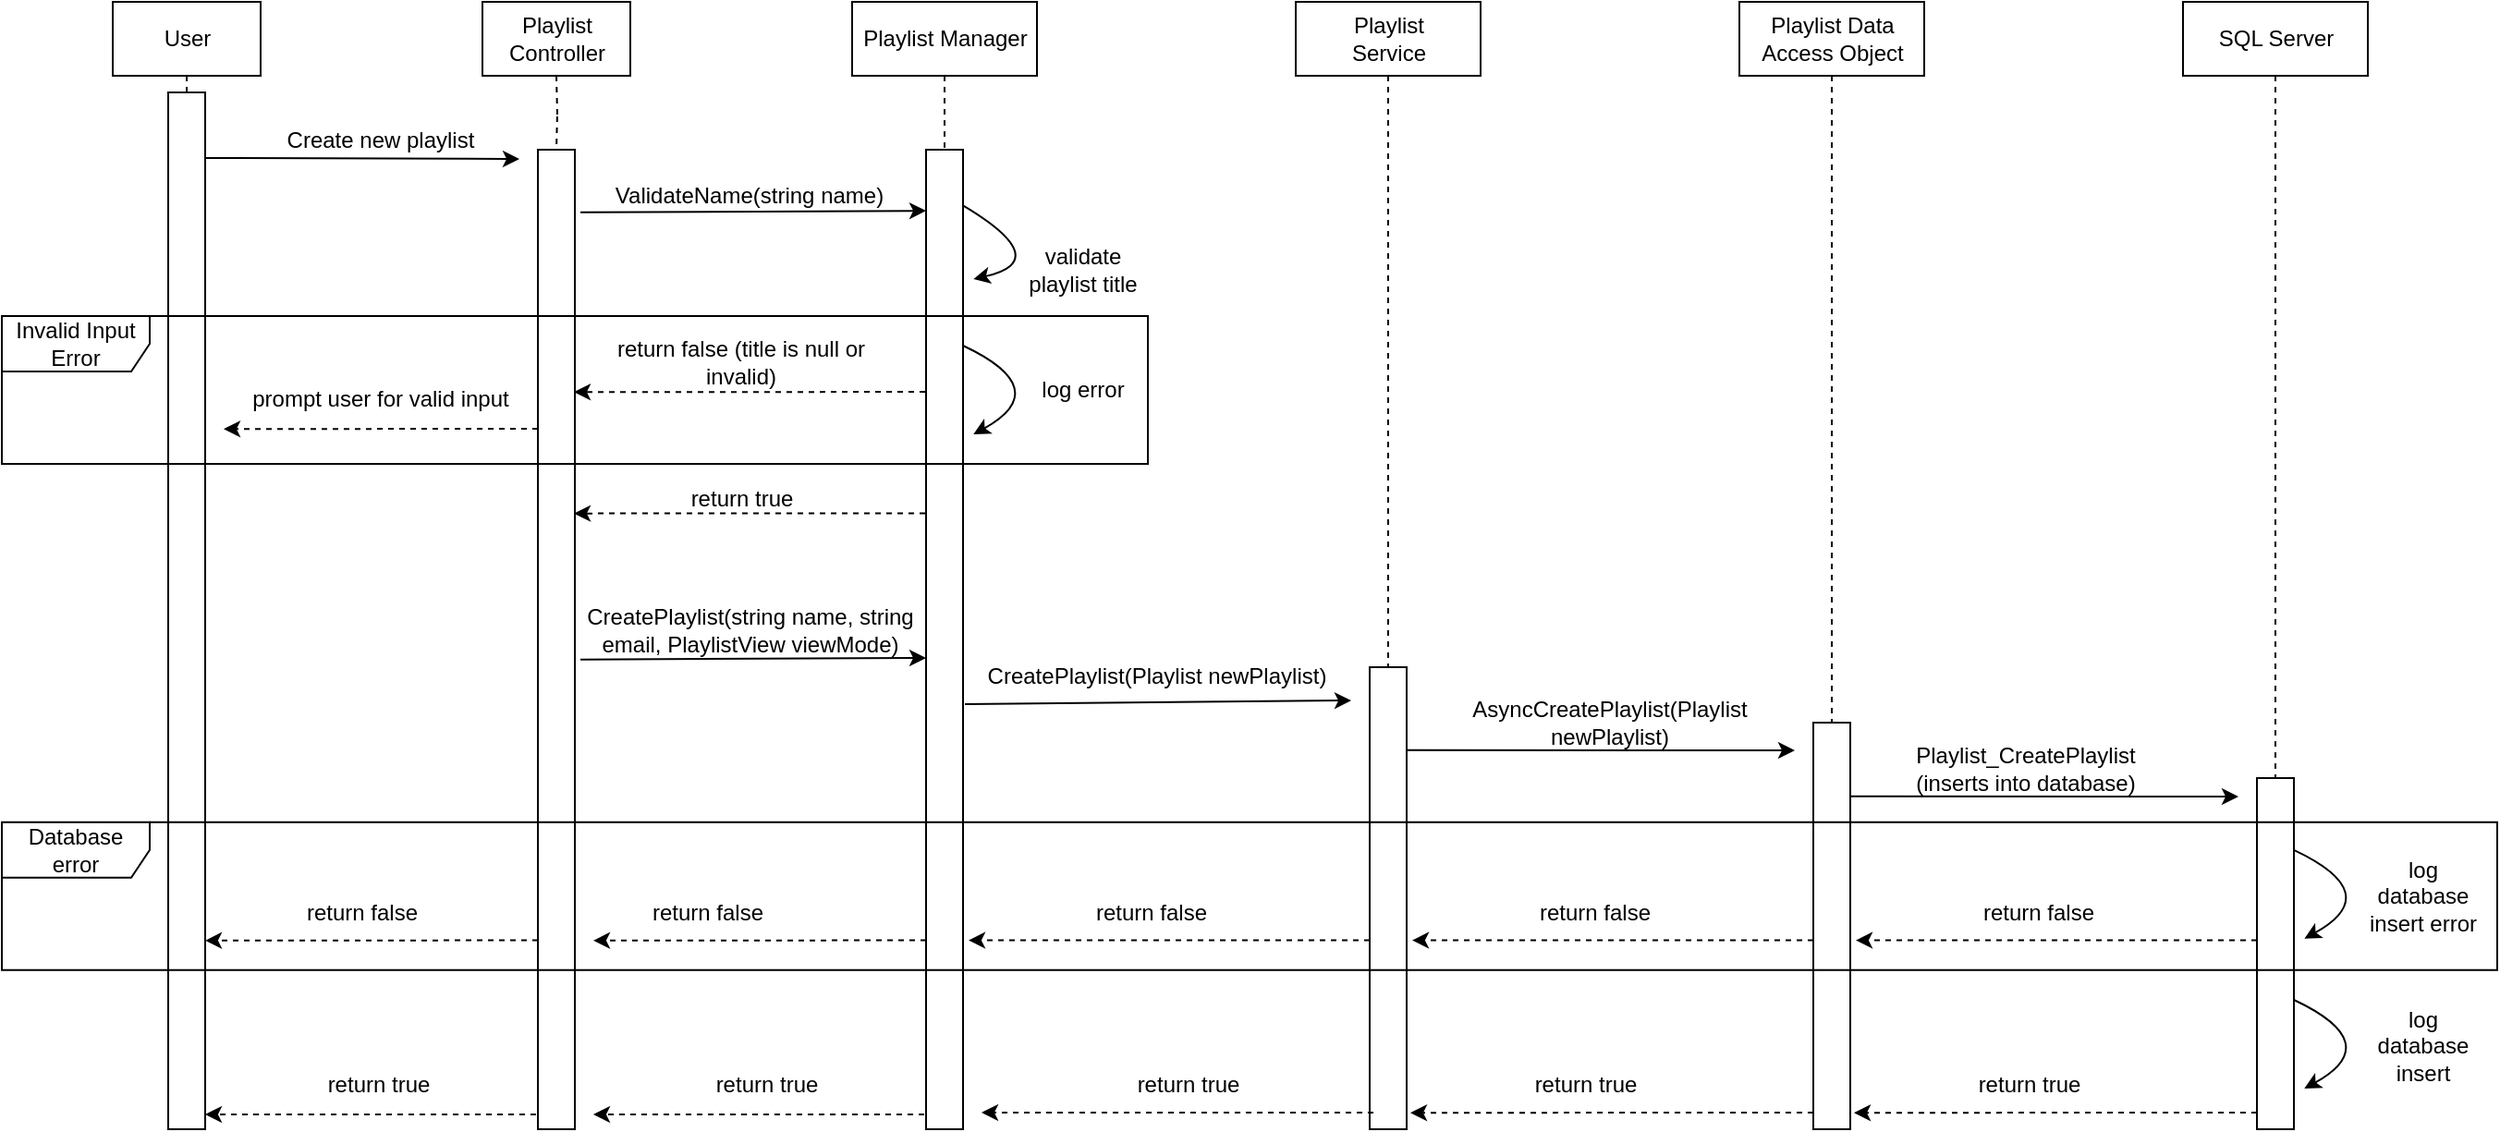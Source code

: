 <mxfile version="15.9.1" type="device"><diagram id="4X9oNEag19hwmWd98fdz" name="Page-1"><mxGraphModel dx="1051" dy="608" grid="1" gridSize="10" guides="1" tooltips="1" connect="1" arrows="1" fold="1" page="1" pageScale="1" pageWidth="850" pageHeight="1100" math="0" shadow="0"><root><mxCell id="0"/><mxCell id="1" parent="0"/><mxCell id="0t8EL8WvMx8IOm_KOiA5-8" style="edgeStyle=orthogonalEdgeStyle;rounded=0;orthogonalLoop=1;jettySize=auto;html=1;exitX=0.5;exitY=1;exitDx=0;exitDy=0;entryX=0.5;entryY=0;entryDx=0;entryDy=0;endArrow=none;endFill=0;dashed=1;" parent="1" edge="1"><mxGeometry relative="1" as="geometry"><mxPoint x="360" y="80" as="sourcePoint"/><mxPoint x="360" y="120" as="targetPoint"/></mxGeometry></mxCell><mxCell id="0t8EL8WvMx8IOm_KOiA5-1" value="&lt;div&gt;Playlist &lt;br&gt;&lt;/div&gt;&lt;div&gt;Controller&lt;/div&gt;" style="html=1;" parent="1" vertex="1"><mxGeometry x="320" y="40" width="80" height="40" as="geometry"/></mxCell><mxCell id="0t8EL8WvMx8IOm_KOiA5-15" style="edgeStyle=orthogonalEdgeStyle;rounded=0;orthogonalLoop=1;jettySize=auto;html=1;exitX=0.5;exitY=1;exitDx=0;exitDy=0;entryX=0.5;entryY=0;entryDx=0;entryDy=0;dashed=1;endArrow=none;endFill=0;" parent="1" source="0t8EL8WvMx8IOm_KOiA5-2" target="0t8EL8WvMx8IOm_KOiA5-5" edge="1"><mxGeometry relative="1" as="geometry"/></mxCell><mxCell id="0t8EL8WvMx8IOm_KOiA5-2" value="Playlist Manager" style="html=1;" parent="1" vertex="1"><mxGeometry x="520" y="40" width="100" height="40" as="geometry"/></mxCell><mxCell id="0t8EL8WvMx8IOm_KOiA5-4" value="" style="rounded=0;whiteSpace=wrap;html=1;" parent="1" vertex="1"><mxGeometry x="350" y="120" width="20" height="530" as="geometry"/></mxCell><mxCell id="0t8EL8WvMx8IOm_KOiA5-5" value="" style="rounded=0;whiteSpace=wrap;html=1;" parent="1" vertex="1"><mxGeometry x="560" y="120" width="20" height="530" as="geometry"/></mxCell><mxCell id="0t8EL8WvMx8IOm_KOiA5-7" value="ValidateName(string name)" style="text;html=1;strokeColor=none;fillColor=none;align=center;verticalAlign=middle;whiteSpace=wrap;rounded=0;" parent="1" vertex="1"><mxGeometry x="389" y="130" width="151" height="30" as="geometry"/></mxCell><mxCell id="9NYRpegBXsUitvK6sz2G-9" style="edgeStyle=orthogonalEdgeStyle;rounded=0;orthogonalLoop=1;jettySize=auto;html=1;exitX=0.5;exitY=1;exitDx=0;exitDy=0;entryX=0.5;entryY=0;entryDx=0;entryDy=0;dashed=1;endArrow=none;endFill=0;" parent="1" source="0t8EL8WvMx8IOm_KOiA5-9" target="9NYRpegBXsUitvK6sz2G-1" edge="1"><mxGeometry relative="1" as="geometry"/></mxCell><mxCell id="0t8EL8WvMx8IOm_KOiA5-9" value="&lt;div&gt;Playlist&lt;/div&gt;&lt;div&gt;Service&lt;br&gt;&lt;/div&gt;" style="html=1;" parent="1" vertex="1"><mxGeometry x="760" y="40" width="100" height="40" as="geometry"/></mxCell><mxCell id="0t8EL8WvMx8IOm_KOiA5-10" value="" style="endArrow=classic;html=1;rounded=0;exitX=1.2;exitY=0.022;exitDx=0;exitDy=0;exitPerimeter=0;entryX=0.05;entryY=0.163;entryDx=0;entryDy=0;entryPerimeter=0;" parent="1" edge="1"><mxGeometry width="50" height="50" relative="1" as="geometry"><mxPoint x="373" y="153.86" as="sourcePoint"/><mxPoint x="560" y="153.04" as="targetPoint"/></mxGeometry></mxCell><mxCell id="0t8EL8WvMx8IOm_KOiA5-11" value="" style="curved=1;endArrow=classic;html=1;rounded=0;exitX=1;exitY=0.057;exitDx=0;exitDy=0;exitPerimeter=0;entryX=1.283;entryY=0.132;entryDx=0;entryDy=0;entryPerimeter=0;" parent="1" source="0t8EL8WvMx8IOm_KOiA5-5" target="0t8EL8WvMx8IOm_KOiA5-5" edge="1"><mxGeometry width="50" height="50" relative="1" as="geometry"><mxPoint x="680" y="290" as="sourcePoint"/><mxPoint x="620" y="590" as="targetPoint"/><Array as="points"><mxPoint x="630" y="180"/></Array></mxGeometry></mxCell><mxCell id="0t8EL8WvMx8IOm_KOiA5-12" value="validate playlist title" style="text;html=1;strokeColor=none;fillColor=none;align=center;verticalAlign=middle;whiteSpace=wrap;rounded=0;" parent="1" vertex="1"><mxGeometry x="610" y="170" width="70" height="30" as="geometry"/></mxCell><mxCell id="0t8EL8WvMx8IOm_KOiA5-13" value="" style="endArrow=classic;html=1;rounded=0;entryX=1;entryY=0.116;entryDx=0;entryDy=0;dashed=1;entryPerimeter=0;" parent="1" edge="1"><mxGeometry width="50" height="50" relative="1" as="geometry"><mxPoint x="559.5" y="251.04" as="sourcePoint"/><mxPoint x="369.5" y="251.12" as="targetPoint"/></mxGeometry></mxCell><mxCell id="0t8EL8WvMx8IOm_KOiA5-14" value="return false (title is null or invalid)" style="text;html=1;strokeColor=none;fillColor=none;align=center;verticalAlign=middle;whiteSpace=wrap;rounded=0;" parent="1" vertex="1"><mxGeometry x="389.5" y="220" width="140" height="30" as="geometry"/></mxCell><mxCell id="0t8EL8WvMx8IOm_KOiA5-17" value="Create new playlist" style="text;html=1;strokeColor=none;fillColor=none;align=center;verticalAlign=middle;whiteSpace=wrap;rounded=0;" parent="1" vertex="1"><mxGeometry x="210" y="100" width="110" height="30" as="geometry"/></mxCell><mxCell id="0t8EL8WvMx8IOm_KOiA5-18" value="" style="endArrow=classic;html=1;rounded=0;exitX=1.1;exitY=0.05;exitDx=0;exitDy=0;exitPerimeter=0;" parent="1" edge="1"><mxGeometry width="50" height="50" relative="1" as="geometry"><mxPoint x="581" y="420.0" as="sourcePoint"/><mxPoint x="790" y="418" as="targetPoint"/></mxGeometry></mxCell><mxCell id="0t8EL8WvMx8IOm_KOiA5-19" value="CreatePlaylist(Playlist newPlaylist)" style="text;html=1;strokeColor=none;fillColor=none;align=center;verticalAlign=middle;whiteSpace=wrap;rounded=0;" parent="1" vertex="1"><mxGeometry x="590" y="395" width="190" height="20" as="geometry"/></mxCell><mxCell id="9NYRpegBXsUitvK6sz2G-1" value="" style="rounded=0;whiteSpace=wrap;html=1;" parent="1" vertex="1"><mxGeometry x="800" y="400" width="20" height="250" as="geometry"/></mxCell><mxCell id="9NYRpegBXsUitvK6sz2G-18" style="edgeStyle=orthogonalEdgeStyle;rounded=0;orthogonalLoop=1;jettySize=auto;html=1;exitX=0.5;exitY=1;exitDx=0;exitDy=0;dashed=1;endArrow=none;endFill=0;entryX=0.5;entryY=0;entryDx=0;entryDy=0;" parent="1" source="9NYRpegBXsUitvK6sz2G-16" target="9NYRpegBXsUitvK6sz2G-20" edge="1"><mxGeometry relative="1" as="geometry"><mxPoint x="1050" y="510" as="targetPoint"/></mxGeometry></mxCell><mxCell id="9NYRpegBXsUitvK6sz2G-16" value="&lt;div&gt;Playlist Data &lt;br&gt;&lt;/div&gt;&lt;div&gt;Access Object&lt;/div&gt;" style="html=1;" parent="1" vertex="1"><mxGeometry x="1000" y="40" width="100" height="40" as="geometry"/></mxCell><mxCell id="9NYRpegBXsUitvK6sz2G-17" value="" style="endArrow=classic;html=1;rounded=0;exitX=1.1;exitY=0.05;exitDx=0;exitDy=0;exitPerimeter=0;" parent="1" edge="1"><mxGeometry width="50" height="50" relative="1" as="geometry"><mxPoint x="820" y="444.92" as="sourcePoint"/><mxPoint x="1030" y="445" as="targetPoint"/></mxGeometry></mxCell><mxCell id="9NYRpegBXsUitvK6sz2G-19" value="AsyncCreatePlaylist(Playlist newPlaylist)" style="text;html=1;strokeColor=none;fillColor=none;align=center;verticalAlign=middle;whiteSpace=wrap;rounded=0;" parent="1" vertex="1"><mxGeometry x="850" y="415" width="160" height="30" as="geometry"/></mxCell><mxCell id="9NYRpegBXsUitvK6sz2G-20" value="" style="rounded=0;whiteSpace=wrap;html=1;" parent="1" vertex="1"><mxGeometry x="1040" y="430" width="20" height="220" as="geometry"/></mxCell><mxCell id="ZmdHl4uVQdZIC_vxID8J-8" style="edgeStyle=orthogonalEdgeStyle;rounded=0;orthogonalLoop=1;jettySize=auto;html=1;exitX=0.5;exitY=1;exitDx=0;exitDy=0;dashed=1;endArrow=none;endFill=0;entryX=0.5;entryY=0;entryDx=0;entryDy=0;" parent="1" source="9NYRpegBXsUitvK6sz2G-23" target="ZmdHl4uVQdZIC_vxID8J-9" edge="1"><mxGeometry relative="1" as="geometry"><mxPoint x="1330" y="620" as="targetPoint"/></mxGeometry></mxCell><mxCell id="9NYRpegBXsUitvK6sz2G-23" value="SQL Server" style="html=1;" parent="1" vertex="1"><mxGeometry x="1240" y="40" width="100" height="40" as="geometry"/></mxCell><mxCell id="ZmdHl4uVQdZIC_vxID8J-9" value="" style="rounded=0;whiteSpace=wrap;html=1;" parent="1" vertex="1"><mxGeometry x="1280" y="460" width="20" height="190" as="geometry"/></mxCell><mxCell id="ZmdHl4uVQdZIC_vxID8J-12" value="" style="endArrow=classic;html=1;rounded=0;exitX=-0.1;exitY=0.913;exitDx=0;exitDy=0;dashed=1;exitPerimeter=0;entryX=1.05;entryY=0.889;entryDx=0;entryDy=0;entryPerimeter=0;" parent="1" edge="1"><mxGeometry width="50" height="50" relative="1" as="geometry"><mxPoint x="1280" y="547.78" as="sourcePoint"/><mxPoint x="1063" y="547.79" as="targetPoint"/></mxGeometry></mxCell><mxCell id="ZmdHl4uVQdZIC_vxID8J-13" value="" style="endArrow=classic;html=1;rounded=0;exitX=-0.1;exitY=0.913;exitDx=0;exitDy=0;dashed=1;exitPerimeter=0;entryX=1;entryY=0.967;entryDx=0;entryDy=0;entryPerimeter=0;" parent="1" edge="1"><mxGeometry width="50" height="50" relative="1" as="geometry"><mxPoint x="1280" y="641" as="sourcePoint"/><mxPoint x="1062" y="641.1" as="targetPoint"/></mxGeometry></mxCell><mxCell id="ZmdHl4uVQdZIC_vxID8J-14" value="" style="endArrow=classic;html=1;rounded=0;exitX=-0.1;exitY=0.913;exitDx=0;exitDy=0;dashed=1;exitPerimeter=0;entryX=1;entryY=0.967;entryDx=0;entryDy=0;entryPerimeter=0;" parent="1" edge="1"><mxGeometry width="50" height="50" relative="1" as="geometry"><mxPoint x="1040" y="641" as="sourcePoint"/><mxPoint x="822" y="641.1" as="targetPoint"/></mxGeometry></mxCell><mxCell id="ZmdHl4uVQdZIC_vxID8J-15" value="" style="endArrow=classic;html=1;rounded=0;exitX=-0.1;exitY=0.913;exitDx=0;exitDy=0;dashed=1;exitPerimeter=0;" parent="1" edge="1"><mxGeometry width="50" height="50" relative="1" as="geometry"><mxPoint x="802" y="641" as="sourcePoint"/><mxPoint x="590" y="641" as="targetPoint"/></mxGeometry></mxCell><mxCell id="ZmdHl4uVQdZIC_vxID8J-16" value="return false" style="text;html=1;strokeColor=none;fillColor=none;align=center;verticalAlign=middle;whiteSpace=wrap;rounded=0;" parent="1" vertex="1"><mxGeometry x="1127" y="517.78" width="70" height="30" as="geometry"/></mxCell><mxCell id="ZmdHl4uVQdZIC_vxID8J-18" value="return true" style="text;html=1;strokeColor=none;fillColor=none;align=center;verticalAlign=middle;whiteSpace=wrap;rounded=0;" parent="1" vertex="1"><mxGeometry x="1122" y="611" width="70" height="30" as="geometry"/></mxCell><mxCell id="ZmdHl4uVQdZIC_vxID8J-19" value="return true" style="text;html=1;strokeColor=none;fillColor=none;align=center;verticalAlign=middle;whiteSpace=wrap;rounded=0;" parent="1" vertex="1"><mxGeometry x="882" y="611" width="70" height="30" as="geometry"/></mxCell><mxCell id="ZmdHl4uVQdZIC_vxID8J-20" value="return true" style="text;html=1;strokeColor=none;fillColor=none;align=center;verticalAlign=middle;whiteSpace=wrap;rounded=0;" parent="1" vertex="1"><mxGeometry x="667" y="611" width="70" height="30" as="geometry"/></mxCell><mxCell id="fnYcSoOqIAX2lMXsw1Nn-1" value="" style="endArrow=classic;html=1;rounded=0;exitX=-0.1;exitY=0.913;exitDx=0;exitDy=0;dashed=1;exitPerimeter=0;" parent="1" edge="1"><mxGeometry width="50" height="50" relative="1" as="geometry"><mxPoint x="559" y="642" as="sourcePoint"/><mxPoint x="380" y="642" as="targetPoint"/></mxGeometry></mxCell><mxCell id="fnYcSoOqIAX2lMXsw1Nn-2" value="return true" style="text;html=1;strokeColor=none;fillColor=none;align=center;verticalAlign=middle;whiteSpace=wrap;rounded=0;" parent="1" vertex="1"><mxGeometry x="439" y="611" width="70" height="30" as="geometry"/></mxCell><mxCell id="I-vfS9v51AiLzjY8TlFa-2" style="edgeStyle=orthogonalEdgeStyle;rounded=0;orthogonalLoop=1;jettySize=auto;html=1;exitX=0.5;exitY=1;exitDx=0;exitDy=0;dashed=1;endArrow=none;endFill=0;entryX=0.5;entryY=0;entryDx=0;entryDy=0;" parent="1" source="I-vfS9v51AiLzjY8TlFa-1" target="I-vfS9v51AiLzjY8TlFa-5" edge="1"><mxGeometry relative="1" as="geometry"><mxPoint x="160" y="110" as="targetPoint"/></mxGeometry></mxCell><mxCell id="I-vfS9v51AiLzjY8TlFa-1" value="User" style="html=1;" parent="1" vertex="1"><mxGeometry x="120" y="40" width="80" height="40" as="geometry"/></mxCell><mxCell id="I-vfS9v51AiLzjY8TlFa-5" value="" style="rounded=0;whiteSpace=wrap;html=1;" parent="1" vertex="1"><mxGeometry x="150" y="89" width="20" height="561" as="geometry"/></mxCell><mxCell id="I-vfS9v51AiLzjY8TlFa-6" value="" style="endArrow=classic;html=1;rounded=0;" parent="1" edge="1"><mxGeometry width="50" height="50" relative="1" as="geometry"><mxPoint x="170" y="124.5" as="sourcePoint"/><mxPoint x="340" y="125" as="targetPoint"/></mxGeometry></mxCell><mxCell id="HV_sgUGZa8zVtvxLu__a-1" value="" style="endArrow=classic;html=1;rounded=0;entryX=1;entryY=0.116;entryDx=0;entryDy=0;dashed=1;entryPerimeter=0;" edge="1" parent="1"><mxGeometry width="50" height="50" relative="1" as="geometry"><mxPoint x="350" y="271" as="sourcePoint"/><mxPoint x="180" y="271.12" as="targetPoint"/></mxGeometry></mxCell><mxCell id="HV_sgUGZa8zVtvxLu__a-2" value="prompt user for valid input" style="text;html=1;strokeColor=none;fillColor=none;align=center;verticalAlign=middle;whiteSpace=wrap;rounded=0;" vertex="1" parent="1"><mxGeometry x="190" y="240" width="150" height="30" as="geometry"/></mxCell><mxCell id="HV_sgUGZa8zVtvxLu__a-5" value="Invalid Input Error" style="shape=umlFrame;whiteSpace=wrap;html=1;fillColor=none;width=80;height=30;" vertex="1" parent="1"><mxGeometry x="60" y="210" width="620" height="80" as="geometry"/></mxCell><mxCell id="HV_sgUGZa8zVtvxLu__a-6" value="" style="endArrow=classic;html=1;rounded=0;entryX=1;entryY=0.116;entryDx=0;entryDy=0;dashed=1;entryPerimeter=0;" edge="1" parent="1"><mxGeometry width="50" height="50" relative="1" as="geometry"><mxPoint x="559.5" y="316.74" as="sourcePoint"/><mxPoint x="369.5" y="316.82" as="targetPoint"/></mxGeometry></mxCell><mxCell id="HV_sgUGZa8zVtvxLu__a-7" value="return true" style="text;html=1;strokeColor=none;fillColor=none;align=center;verticalAlign=middle;whiteSpace=wrap;rounded=0;" vertex="1" parent="1"><mxGeometry x="425" y="300" width="70.5" height="17.85" as="geometry"/></mxCell><mxCell id="HV_sgUGZa8zVtvxLu__a-8" value="CreatePlaylist(string name, string email, PlaylistView viewMode)" style="text;html=1;strokeColor=none;fillColor=none;align=center;verticalAlign=middle;whiteSpace=wrap;rounded=0;" vertex="1" parent="1"><mxGeometry x="374.75" y="365" width="179.5" height="30" as="geometry"/></mxCell><mxCell id="HV_sgUGZa8zVtvxLu__a-9" value="" style="endArrow=classic;html=1;rounded=0;exitX=1.2;exitY=0.022;exitDx=0;exitDy=0;exitPerimeter=0;entryX=0.05;entryY=0.163;entryDx=0;entryDy=0;entryPerimeter=0;" edge="1" parent="1"><mxGeometry width="50" height="50" relative="1" as="geometry"><mxPoint x="373" y="395.82" as="sourcePoint"/><mxPoint x="560" y="395.0" as="targetPoint"/></mxGeometry></mxCell><mxCell id="HV_sgUGZa8zVtvxLu__a-10" value="" style="curved=1;endArrow=classic;html=1;rounded=0;exitX=1;exitY=0.057;exitDx=0;exitDy=0;exitPerimeter=0;entryX=1.283;entryY=0.132;entryDx=0;entryDy=0;entryPerimeter=0;" edge="1" parent="1"><mxGeometry width="50" height="50" relative="1" as="geometry"><mxPoint x="580" y="226.0" as="sourcePoint"/><mxPoint x="585.66" y="274" as="targetPoint"/><Array as="points"><mxPoint x="630" y="249.52"/></Array></mxGeometry></mxCell><mxCell id="HV_sgUGZa8zVtvxLu__a-11" value="log error" style="text;html=1;strokeColor=none;fillColor=none;align=center;verticalAlign=middle;whiteSpace=wrap;rounded=0;" vertex="1" parent="1"><mxGeometry x="615" y="244.76" width="60" height="10.48" as="geometry"/></mxCell><mxCell id="HV_sgUGZa8zVtvxLu__a-12" value="" style="endArrow=classic;html=1;rounded=0;exitX=1.1;exitY=0.05;exitDx=0;exitDy=0;exitPerimeter=0;" edge="1" parent="1"><mxGeometry width="50" height="50" relative="1" as="geometry"><mxPoint x="1060" y="469.92" as="sourcePoint"/><mxPoint x="1270" y="470" as="targetPoint"/></mxGeometry></mxCell><mxCell id="HV_sgUGZa8zVtvxLu__a-13" value="Playlist_CreatePlaylist (inserts into database)" style="text;html=1;strokeColor=none;fillColor=none;align=center;verticalAlign=middle;whiteSpace=wrap;rounded=0;" vertex="1" parent="1"><mxGeometry x="1090" y="440" width="130" height="30" as="geometry"/></mxCell><mxCell id="HV_sgUGZa8zVtvxLu__a-14" value="" style="endArrow=classic;html=1;rounded=0;exitX=-0.1;exitY=0.913;exitDx=0;exitDy=0;dashed=1;exitPerimeter=0;entryX=1.05;entryY=0.889;entryDx=0;entryDy=0;entryPerimeter=0;" edge="1" parent="1"><mxGeometry width="50" height="50" relative="1" as="geometry"><mxPoint x="1040" y="547.78" as="sourcePoint"/><mxPoint x="823" y="547.79" as="targetPoint"/></mxGeometry></mxCell><mxCell id="HV_sgUGZa8zVtvxLu__a-15" value="return false" style="text;html=1;strokeColor=none;fillColor=none;align=center;verticalAlign=middle;whiteSpace=wrap;rounded=0;" vertex="1" parent="1"><mxGeometry x="887" y="517.78" width="70" height="30" as="geometry"/></mxCell><mxCell id="HV_sgUGZa8zVtvxLu__a-16" value="" style="endArrow=classic;html=1;rounded=0;exitX=-0.1;exitY=0.913;exitDx=0;exitDy=0;dashed=1;exitPerimeter=0;entryX=1.05;entryY=0.889;entryDx=0;entryDy=0;entryPerimeter=0;" edge="1" parent="1"><mxGeometry width="50" height="50" relative="1" as="geometry"><mxPoint x="800" y="547.78" as="sourcePoint"/><mxPoint x="583" y="547.79" as="targetPoint"/></mxGeometry></mxCell><mxCell id="HV_sgUGZa8zVtvxLu__a-17" value="return false" style="text;html=1;strokeColor=none;fillColor=none;align=center;verticalAlign=middle;whiteSpace=wrap;rounded=0;" vertex="1" parent="1"><mxGeometry x="647" y="517.78" width="70" height="30" as="geometry"/></mxCell><mxCell id="HV_sgUGZa8zVtvxLu__a-18" value="" style="endArrow=classic;html=1;rounded=0;exitX=-0.1;exitY=0.913;exitDx=0;exitDy=0;dashed=1;exitPerimeter=0;" edge="1" parent="1"><mxGeometry width="50" height="50" relative="1" as="geometry"><mxPoint x="560" y="547.78" as="sourcePoint"/><mxPoint x="380" y="547.89" as="targetPoint"/></mxGeometry></mxCell><mxCell id="HV_sgUGZa8zVtvxLu__a-19" value="return false" style="text;html=1;strokeColor=none;fillColor=none;align=center;verticalAlign=middle;whiteSpace=wrap;rounded=0;" vertex="1" parent="1"><mxGeometry x="407" y="517.78" width="70" height="30" as="geometry"/></mxCell><mxCell id="HV_sgUGZa8zVtvxLu__a-20" value="" style="endArrow=classic;html=1;rounded=0;exitX=-0.1;exitY=0.913;exitDx=0;exitDy=0;dashed=1;exitPerimeter=0;" edge="1" parent="1"><mxGeometry width="50" height="50" relative="1" as="geometry"><mxPoint x="350" y="547.78" as="sourcePoint"/><mxPoint x="170" y="547.89" as="targetPoint"/></mxGeometry></mxCell><mxCell id="HV_sgUGZa8zVtvxLu__a-21" value="return false" style="text;html=1;strokeColor=none;fillColor=none;align=center;verticalAlign=middle;whiteSpace=wrap;rounded=0;" vertex="1" parent="1"><mxGeometry x="220" y="523.33" width="70" height="18.89" as="geometry"/></mxCell><mxCell id="HV_sgUGZa8zVtvxLu__a-22" value="Database error" style="shape=umlFrame;whiteSpace=wrap;html=1;fillColor=none;width=80;height=30;" vertex="1" parent="1"><mxGeometry x="60" y="483.89" width="1350" height="80" as="geometry"/></mxCell><mxCell id="HV_sgUGZa8zVtvxLu__a-23" value="log database insert error" style="text;html=1;strokeColor=none;fillColor=none;align=center;verticalAlign=middle;whiteSpace=wrap;rounded=0;" vertex="1" parent="1"><mxGeometry x="1340" y="498.89" width="60" height="50" as="geometry"/></mxCell><mxCell id="HV_sgUGZa8zVtvxLu__a-24" value="" style="curved=1;endArrow=classic;html=1;rounded=0;exitX=1;exitY=0.057;exitDx=0;exitDy=0;exitPerimeter=0;entryX=1.283;entryY=0.132;entryDx=0;entryDy=0;entryPerimeter=0;" edge="1" parent="1"><mxGeometry width="50" height="50" relative="1" as="geometry"><mxPoint x="1300" y="498.89" as="sourcePoint"/><mxPoint x="1305.66" y="546.89" as="targetPoint"/><Array as="points"><mxPoint x="1350" y="522.41"/></Array></mxGeometry></mxCell><mxCell id="HV_sgUGZa8zVtvxLu__a-25" value="log database insert" style="text;html=1;strokeColor=none;fillColor=none;align=center;verticalAlign=middle;whiteSpace=wrap;rounded=0;" vertex="1" parent="1"><mxGeometry x="1340" y="580" width="60" height="50" as="geometry"/></mxCell><mxCell id="HV_sgUGZa8zVtvxLu__a-26" value="" style="curved=1;endArrow=classic;html=1;rounded=0;exitX=1;exitY=0.057;exitDx=0;exitDy=0;exitPerimeter=0;entryX=1.283;entryY=0.132;entryDx=0;entryDy=0;entryPerimeter=0;" edge="1" parent="1"><mxGeometry width="50" height="50" relative="1" as="geometry"><mxPoint x="1300" y="580.0" as="sourcePoint"/><mxPoint x="1305.66" y="628.0" as="targetPoint"/><Array as="points"><mxPoint x="1350" y="603.52"/></Array></mxGeometry></mxCell><mxCell id="HV_sgUGZa8zVtvxLu__a-27" value="" style="endArrow=classic;html=1;rounded=0;exitX=-0.1;exitY=0.913;exitDx=0;exitDy=0;dashed=1;exitPerimeter=0;" edge="1" parent="1"><mxGeometry width="50" height="50" relative="1" as="geometry"><mxPoint x="349" y="642" as="sourcePoint"/><mxPoint x="170" y="642" as="targetPoint"/></mxGeometry></mxCell><mxCell id="HV_sgUGZa8zVtvxLu__a-28" value="return true" style="text;html=1;strokeColor=none;fillColor=none;align=center;verticalAlign=middle;whiteSpace=wrap;rounded=0;" vertex="1" parent="1"><mxGeometry x="229" y="611" width="70" height="30" as="geometry"/></mxCell></root></mxGraphModel></diagram></mxfile>